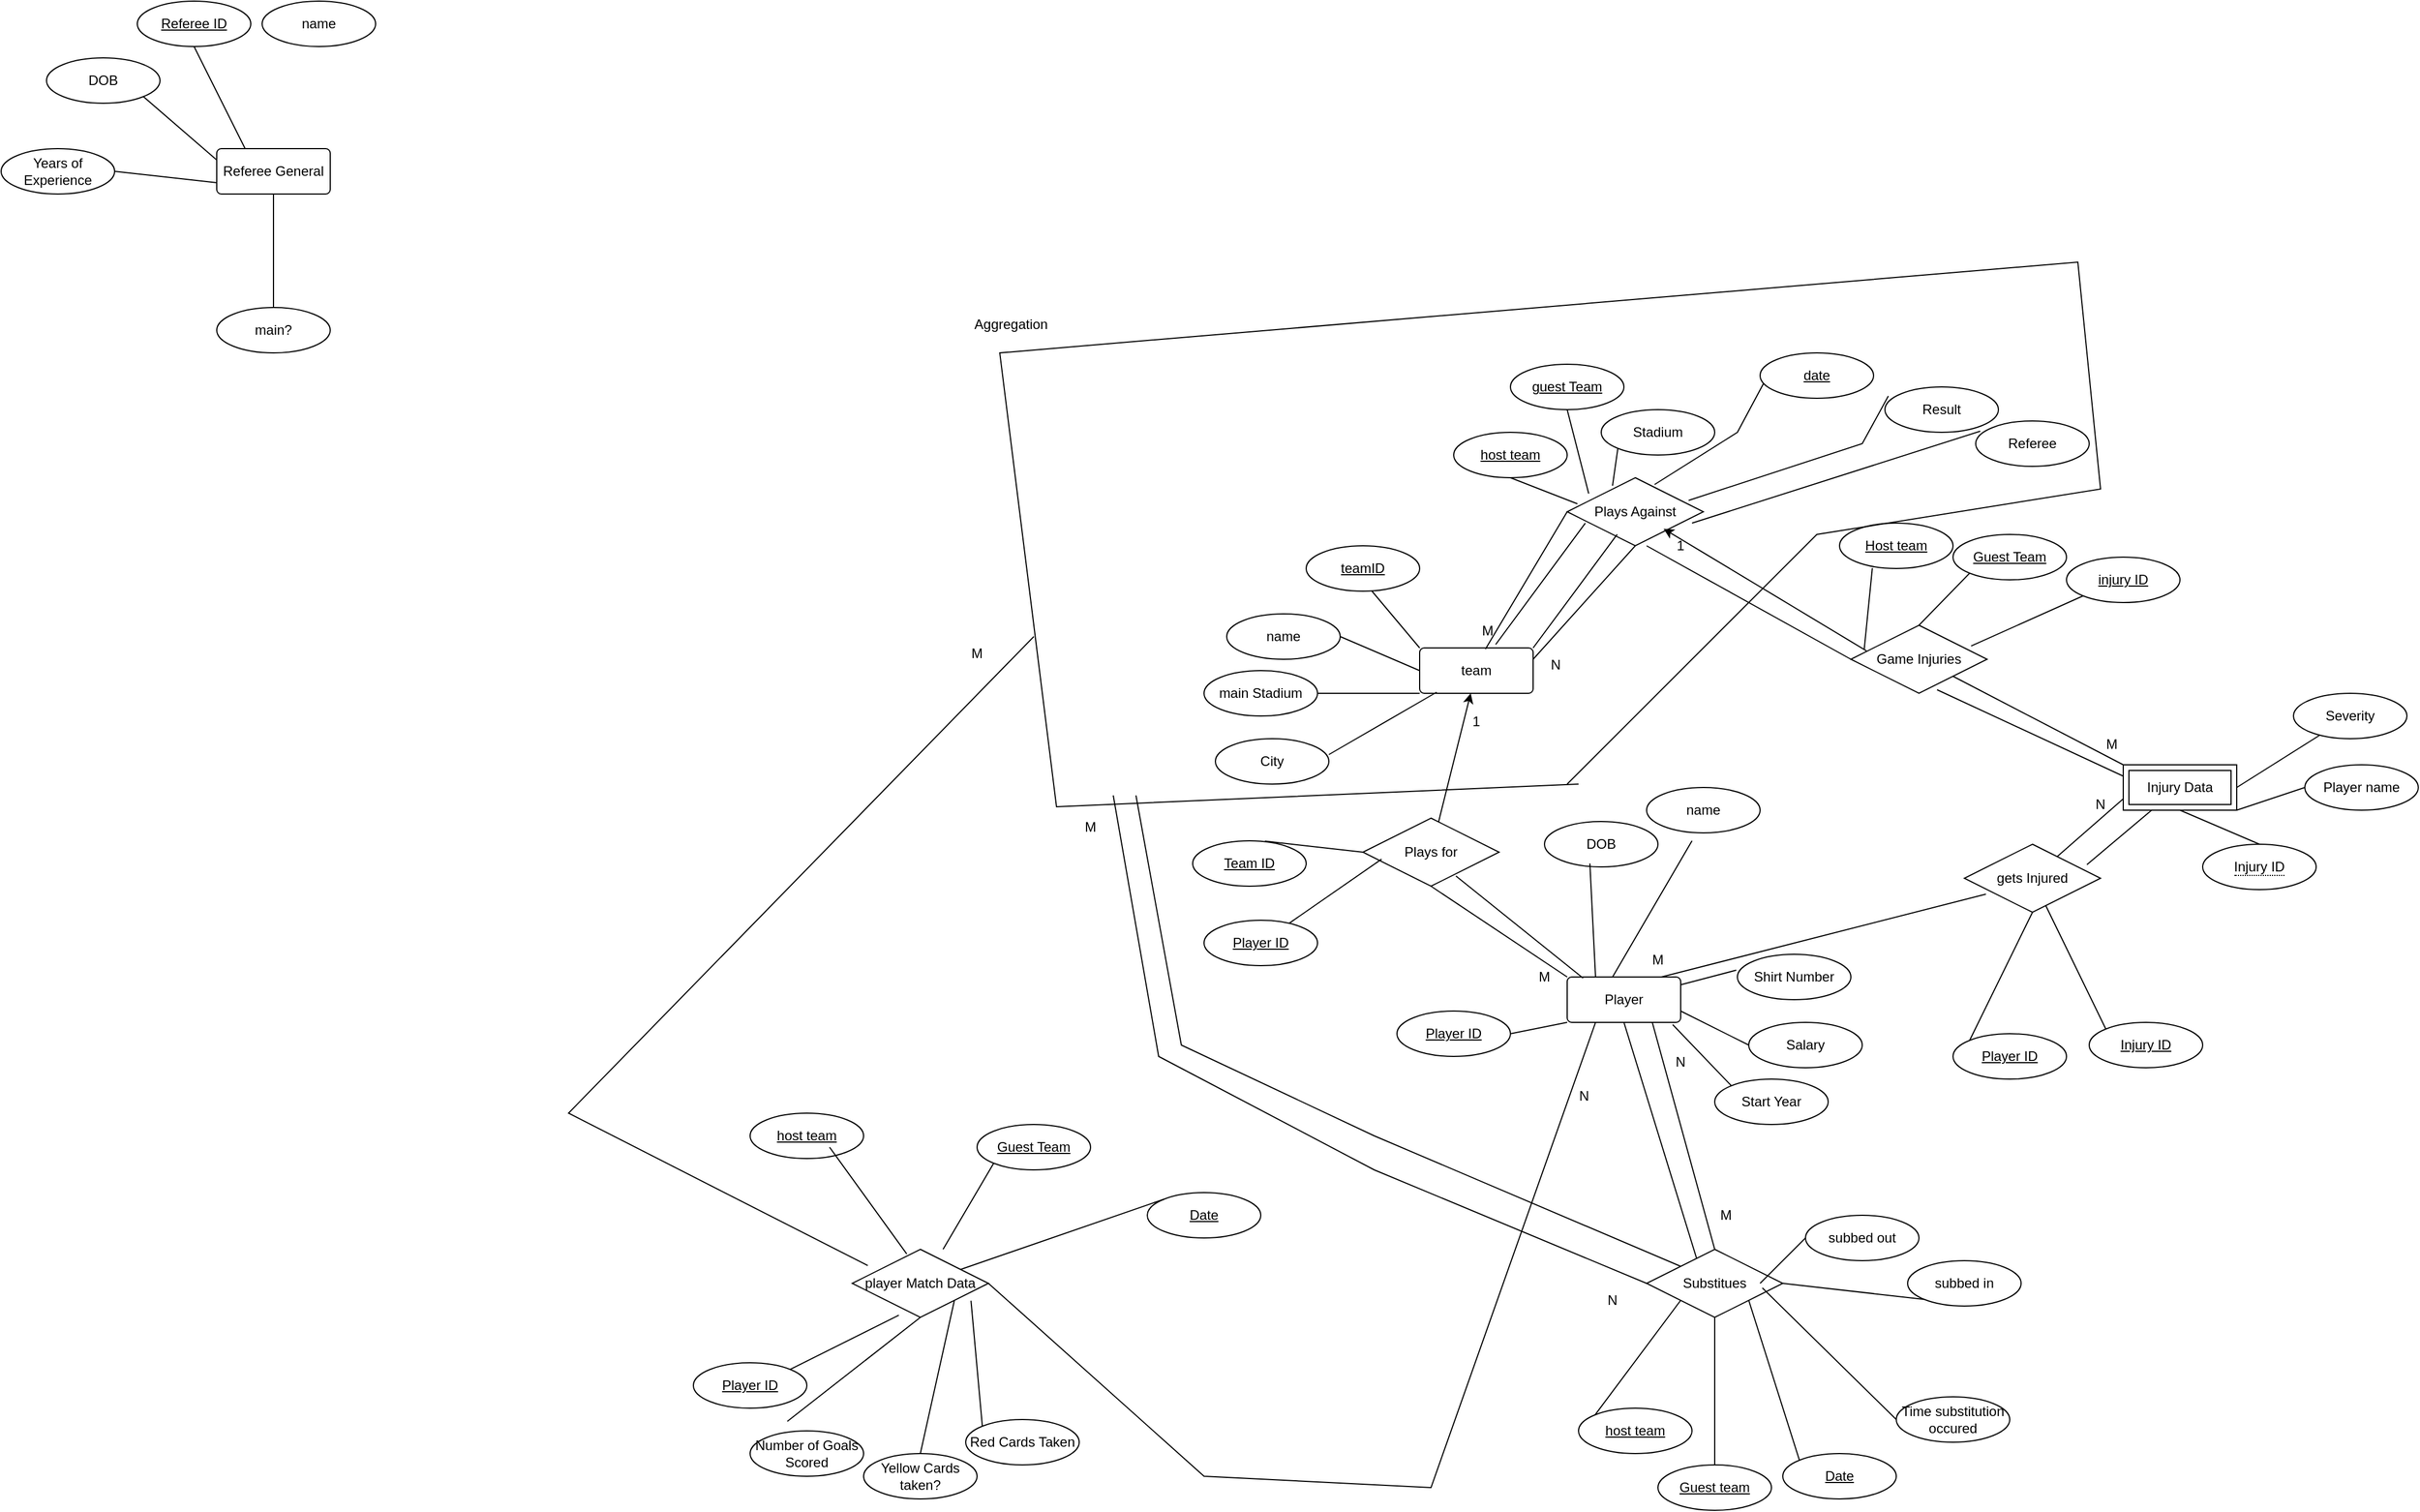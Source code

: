 <mxfile version="24.2.0" type="github">
  <diagram id="R2lEEEUBdFMjLlhIrx00" name="Page-1">
    <mxGraphModel dx="2524" dy="2312" grid="1" gridSize="10" guides="1" tooltips="1" connect="1" arrows="1" fold="1" page="1" pageScale="1" pageWidth="850" pageHeight="1100" math="0" shadow="0" extFonts="Permanent Marker^https://fonts.googleapis.com/css?family=Permanent+Marker">
      <root>
        <mxCell id="0" />
        <mxCell id="1" parent="0" />
        <mxCell id="FYlKtJ1EGxiQtm9-EcXI-2" value="team" style="rounded=1;arcSize=10;whiteSpace=wrap;html=1;align=center;" vertex="1" parent="1">
          <mxGeometry x="310" y="270" width="100" height="40" as="geometry" />
        </mxCell>
        <mxCell id="FYlKtJ1EGxiQtm9-EcXI-3" value="teamID" style="ellipse;whiteSpace=wrap;html=1;align=center;fontStyle=4;" vertex="1" parent="1">
          <mxGeometry x="210" y="180" width="100" height="40" as="geometry" />
        </mxCell>
        <mxCell id="FYlKtJ1EGxiQtm9-EcXI-4" value="" style="endArrow=none;html=1;rounded=0;entryX=0.58;entryY=1;entryDx=0;entryDy=0;entryPerimeter=0;exitX=0;exitY=0;exitDx=0;exitDy=0;" edge="1" parent="1" source="FYlKtJ1EGxiQtm9-EcXI-2" target="FYlKtJ1EGxiQtm9-EcXI-3">
          <mxGeometry width="50" height="50" relative="1" as="geometry">
            <mxPoint x="250" y="320" as="sourcePoint" />
            <mxPoint x="300" y="270" as="targetPoint" />
          </mxGeometry>
        </mxCell>
        <mxCell id="FYlKtJ1EGxiQtm9-EcXI-5" value="name" style="ellipse;whiteSpace=wrap;html=1;align=center;" vertex="1" parent="1">
          <mxGeometry x="140" y="240" width="100" height="40" as="geometry" />
        </mxCell>
        <mxCell id="FYlKtJ1EGxiQtm9-EcXI-6" value="" style="endArrow=none;html=1;rounded=0;entryX=0;entryY=0.5;entryDx=0;entryDy=0;exitX=1;exitY=0.5;exitDx=0;exitDy=0;" edge="1" parent="1" source="FYlKtJ1EGxiQtm9-EcXI-5" target="FYlKtJ1EGxiQtm9-EcXI-2">
          <mxGeometry width="50" height="50" relative="1" as="geometry">
            <mxPoint x="270" y="350" as="sourcePoint" />
            <mxPoint x="320" y="300" as="targetPoint" />
          </mxGeometry>
        </mxCell>
        <mxCell id="FYlKtJ1EGxiQtm9-EcXI-7" value="main Stadium" style="ellipse;whiteSpace=wrap;html=1;align=center;" vertex="1" parent="1">
          <mxGeometry x="120" y="290" width="100" height="40" as="geometry" />
        </mxCell>
        <mxCell id="FYlKtJ1EGxiQtm9-EcXI-8" value="" style="endArrow=none;html=1;rounded=0;entryX=0;entryY=1;entryDx=0;entryDy=0;exitX=1;exitY=0.5;exitDx=0;exitDy=0;" edge="1" parent="1" source="FYlKtJ1EGxiQtm9-EcXI-7" target="FYlKtJ1EGxiQtm9-EcXI-2">
          <mxGeometry width="50" height="50" relative="1" as="geometry">
            <mxPoint x="250" y="380" as="sourcePoint" />
            <mxPoint x="300" y="330" as="targetPoint" />
          </mxGeometry>
        </mxCell>
        <mxCell id="FYlKtJ1EGxiQtm9-EcXI-9" value="City" style="ellipse;whiteSpace=wrap;html=1;align=center;" vertex="1" parent="1">
          <mxGeometry x="130" y="350" width="100" height="40" as="geometry" />
        </mxCell>
        <mxCell id="FYlKtJ1EGxiQtm9-EcXI-10" value="" style="endArrow=none;html=1;rounded=0;entryX=0.15;entryY=0.975;entryDx=0;entryDy=0;entryPerimeter=0;exitX=1;exitY=0.35;exitDx=0;exitDy=0;exitPerimeter=0;" edge="1" parent="1" source="FYlKtJ1EGxiQtm9-EcXI-9" target="FYlKtJ1EGxiQtm9-EcXI-2">
          <mxGeometry width="50" height="50" relative="1" as="geometry">
            <mxPoint x="260" y="390" as="sourcePoint" />
            <mxPoint x="310" y="340" as="targetPoint" />
          </mxGeometry>
        </mxCell>
        <mxCell id="FYlKtJ1EGxiQtm9-EcXI-11" value="Player" style="rounded=1;arcSize=10;whiteSpace=wrap;html=1;align=center;" vertex="1" parent="1">
          <mxGeometry x="440" y="560" width="100" height="40" as="geometry" />
        </mxCell>
        <mxCell id="FYlKtJ1EGxiQtm9-EcXI-12" value="" style="endArrow=none;html=1;rounded=0;entryX=0;entryY=0;entryDx=0;entryDy=0;exitX=0.5;exitY=1;exitDx=0;exitDy=0;" edge="1" parent="1" source="FYlKtJ1EGxiQtm9-EcXI-13" target="FYlKtJ1EGxiQtm9-EcXI-11">
          <mxGeometry width="50" height="50" relative="1" as="geometry">
            <mxPoint x="410" y="450" as="sourcePoint" />
            <mxPoint x="380" y="470" as="targetPoint" />
          </mxGeometry>
        </mxCell>
        <mxCell id="FYlKtJ1EGxiQtm9-EcXI-13" value="Plays for" style="shape=rhombus;perimeter=rhombusPerimeter;whiteSpace=wrap;html=1;align=center;" vertex="1" parent="1">
          <mxGeometry x="260" y="420" width="120" height="60" as="geometry" />
        </mxCell>
        <mxCell id="FYlKtJ1EGxiQtm9-EcXI-14" value="" style="endArrow=classic;html=1;rounded=0;" edge="1" parent="1" source="FYlKtJ1EGxiQtm9-EcXI-13" target="FYlKtJ1EGxiQtm9-EcXI-2">
          <mxGeometry width="50" height="50" relative="1" as="geometry">
            <mxPoint x="280" y="430" as="sourcePoint" />
            <mxPoint x="330" y="380" as="targetPoint" />
          </mxGeometry>
        </mxCell>
        <mxCell id="FYlKtJ1EGxiQtm9-EcXI-15" value="1" style="text;strokeColor=none;align=center;fillColor=none;html=1;verticalAlign=middle;whiteSpace=wrap;rounded=0;" vertex="1" parent="1">
          <mxGeometry x="330" y="320" width="60" height="30" as="geometry" />
        </mxCell>
        <mxCell id="FYlKtJ1EGxiQtm9-EcXI-16" value="" style="endArrow=none;html=1;rounded=0;entryX=0.683;entryY=0.85;entryDx=0;entryDy=0;entryPerimeter=0;exitX=0.14;exitY=0.025;exitDx=0;exitDy=0;exitPerimeter=0;" edge="1" parent="1" source="FYlKtJ1EGxiQtm9-EcXI-11" target="FYlKtJ1EGxiQtm9-EcXI-13">
          <mxGeometry width="50" height="50" relative="1" as="geometry">
            <mxPoint x="452" y="557" as="sourcePoint" />
            <mxPoint x="360" y="520" as="targetPoint" />
          </mxGeometry>
        </mxCell>
        <mxCell id="FYlKtJ1EGxiQtm9-EcXI-17" value="Player ID" style="ellipse;whiteSpace=wrap;html=1;align=center;fontStyle=4;" vertex="1" parent="1">
          <mxGeometry x="290" y="590" width="100" height="40" as="geometry" />
        </mxCell>
        <mxCell id="FYlKtJ1EGxiQtm9-EcXI-18" value="" style="endArrow=none;html=1;rounded=0;entryX=0;entryY=1;entryDx=0;entryDy=0;exitX=1;exitY=0.5;exitDx=0;exitDy=0;" edge="1" parent="1" source="FYlKtJ1EGxiQtm9-EcXI-17" target="FYlKtJ1EGxiQtm9-EcXI-11">
          <mxGeometry width="50" height="50" relative="1" as="geometry">
            <mxPoint x="420" y="680" as="sourcePoint" />
            <mxPoint x="470" y="630" as="targetPoint" />
          </mxGeometry>
        </mxCell>
        <mxCell id="FYlKtJ1EGxiQtm9-EcXI-19" value="name" style="ellipse;whiteSpace=wrap;html=1;align=center;" vertex="1" parent="1">
          <mxGeometry x="510" y="393" width="100" height="40" as="geometry" />
        </mxCell>
        <mxCell id="FYlKtJ1EGxiQtm9-EcXI-20" value="" style="endArrow=none;html=1;rounded=0;" edge="1" parent="1">
          <mxGeometry width="50" height="50" relative="1" as="geometry">
            <mxPoint x="550" y="440" as="sourcePoint" />
            <mxPoint x="480" y="560" as="targetPoint" />
          </mxGeometry>
        </mxCell>
        <mxCell id="FYlKtJ1EGxiQtm9-EcXI-21" value="DOB" style="ellipse;whiteSpace=wrap;html=1;align=center;" vertex="1" parent="1">
          <mxGeometry x="420" y="423" width="100" height="40" as="geometry" />
        </mxCell>
        <mxCell id="FYlKtJ1EGxiQtm9-EcXI-22" value="" style="endArrow=none;html=1;rounded=0;entryX=0.25;entryY=0;entryDx=0;entryDy=0;" edge="1" parent="1" target="FYlKtJ1EGxiQtm9-EcXI-11">
          <mxGeometry width="50" height="50" relative="1" as="geometry">
            <mxPoint x="460" y="460" as="sourcePoint" />
            <mxPoint x="560" y="620" as="targetPoint" />
          </mxGeometry>
        </mxCell>
        <mxCell id="FYlKtJ1EGxiQtm9-EcXI-23" value="Start Year" style="ellipse;whiteSpace=wrap;html=1;align=center;" vertex="1" parent="1">
          <mxGeometry x="570" y="650" width="100" height="40" as="geometry" />
        </mxCell>
        <mxCell id="FYlKtJ1EGxiQtm9-EcXI-24" value="" style="endArrow=none;html=1;rounded=0;entryX=0;entryY=0;entryDx=0;entryDy=0;exitX=0.93;exitY=1.05;exitDx=0;exitDy=0;exitPerimeter=0;" edge="1" parent="1" source="FYlKtJ1EGxiQtm9-EcXI-11" target="FYlKtJ1EGxiQtm9-EcXI-23">
          <mxGeometry width="50" height="50" relative="1" as="geometry">
            <mxPoint x="540" y="610" as="sourcePoint" />
            <mxPoint x="590" y="560" as="targetPoint" />
          </mxGeometry>
        </mxCell>
        <mxCell id="FYlKtJ1EGxiQtm9-EcXI-25" value="Salary" style="ellipse;whiteSpace=wrap;html=1;align=center;" vertex="1" parent="1">
          <mxGeometry x="600" y="600" width="100" height="40" as="geometry" />
        </mxCell>
        <mxCell id="FYlKtJ1EGxiQtm9-EcXI-26" value="" style="endArrow=none;html=1;rounded=0;entryX=0;entryY=0.5;entryDx=0;entryDy=0;exitX=1;exitY=0.75;exitDx=0;exitDy=0;" edge="1" parent="1" source="FYlKtJ1EGxiQtm9-EcXI-11" target="FYlKtJ1EGxiQtm9-EcXI-25">
          <mxGeometry width="50" height="50" relative="1" as="geometry">
            <mxPoint x="550" y="590" as="sourcePoint" />
            <mxPoint x="600" y="540" as="targetPoint" />
          </mxGeometry>
        </mxCell>
        <mxCell id="FYlKtJ1EGxiQtm9-EcXI-27" value="Shirt Number" style="ellipse;whiteSpace=wrap;html=1;align=center;" vertex="1" parent="1">
          <mxGeometry x="590" y="540" width="100" height="40" as="geometry" />
        </mxCell>
        <mxCell id="FYlKtJ1EGxiQtm9-EcXI-28" value="" style="endArrow=none;html=1;rounded=0;entryX=-0.01;entryY=0.35;entryDx=0;entryDy=0;entryPerimeter=0;" edge="1" parent="1" source="FYlKtJ1EGxiQtm9-EcXI-11" target="FYlKtJ1EGxiQtm9-EcXI-27">
          <mxGeometry width="50" height="50" relative="1" as="geometry">
            <mxPoint x="550" y="490" as="sourcePoint" />
            <mxPoint x="600" y="440" as="targetPoint" />
          </mxGeometry>
        </mxCell>
        <mxCell id="FYlKtJ1EGxiQtm9-EcXI-31" value="Injury Data" style="shape=ext;margin=3;double=1;whiteSpace=wrap;html=1;align=center;" vertex="1" parent="1">
          <mxGeometry x="930" y="373" width="100" height="40" as="geometry" />
        </mxCell>
        <mxCell id="FYlKtJ1EGxiQtm9-EcXI-32" value="&lt;span style=&quot;border-bottom: 1px dotted&quot;&gt;Injury ID&lt;/span&gt;" style="ellipse;whiteSpace=wrap;html=1;align=center;" vertex="1" parent="1">
          <mxGeometry x="1000" y="443" width="100" height="40" as="geometry" />
        </mxCell>
        <mxCell id="FYlKtJ1EGxiQtm9-EcXI-33" value="" style="endArrow=none;html=1;rounded=0;entryX=0.5;entryY=1;entryDx=0;entryDy=0;exitX=0.5;exitY=0;exitDx=0;exitDy=0;" edge="1" parent="1" source="FYlKtJ1EGxiQtm9-EcXI-32" target="FYlKtJ1EGxiQtm9-EcXI-31">
          <mxGeometry width="50" height="50" relative="1" as="geometry">
            <mxPoint x="960" y="473" as="sourcePoint" />
            <mxPoint x="990" y="423" as="targetPoint" />
          </mxGeometry>
        </mxCell>
        <mxCell id="FYlKtJ1EGxiQtm9-EcXI-34" value="Player name" style="ellipse;whiteSpace=wrap;html=1;align=center;" vertex="1" parent="1">
          <mxGeometry x="1090" y="373" width="100" height="40" as="geometry" />
        </mxCell>
        <mxCell id="FYlKtJ1EGxiQtm9-EcXI-35" value="" style="endArrow=none;html=1;rounded=0;entryX=0;entryY=0.5;entryDx=0;entryDy=0;exitX=1;exitY=1;exitDx=0;exitDy=0;" edge="1" parent="1" source="FYlKtJ1EGxiQtm9-EcXI-31" target="FYlKtJ1EGxiQtm9-EcXI-34">
          <mxGeometry width="50" height="50" relative="1" as="geometry">
            <mxPoint x="1050" y="393" as="sourcePoint" />
            <mxPoint x="1100" y="343" as="targetPoint" />
          </mxGeometry>
        </mxCell>
        <mxCell id="FYlKtJ1EGxiQtm9-EcXI-36" value="Severity" style="ellipse;whiteSpace=wrap;html=1;align=center;" vertex="1" parent="1">
          <mxGeometry x="1080" y="310" width="100" height="40" as="geometry" />
        </mxCell>
        <mxCell id="FYlKtJ1EGxiQtm9-EcXI-37" value="" style="endArrow=none;html=1;rounded=0;exitX=1;exitY=0.5;exitDx=0;exitDy=0;" edge="1" parent="1" source="FYlKtJ1EGxiQtm9-EcXI-31" target="FYlKtJ1EGxiQtm9-EcXI-36">
          <mxGeometry width="50" height="50" relative="1" as="geometry">
            <mxPoint x="970" y="323" as="sourcePoint" />
            <mxPoint x="1107.0" y="340" as="targetPoint" />
          </mxGeometry>
        </mxCell>
        <mxCell id="FYlKtJ1EGxiQtm9-EcXI-38" value="" style="endArrow=none;html=1;rounded=0;entryX=0.158;entryY=0.733;entryDx=0;entryDy=0;entryPerimeter=0;exitX=0.83;exitY=0;exitDx=0;exitDy=0;exitPerimeter=0;" edge="1" parent="1" source="FYlKtJ1EGxiQtm9-EcXI-11" target="FYlKtJ1EGxiQtm9-EcXI-39">
          <mxGeometry width="50" height="50" relative="1" as="geometry">
            <mxPoint x="530" y="560" as="sourcePoint" />
            <mxPoint x="590" y="500" as="targetPoint" />
          </mxGeometry>
        </mxCell>
        <mxCell id="FYlKtJ1EGxiQtm9-EcXI-39" value="gets Injured" style="shape=rhombus;perimeter=rhombusPerimeter;whiteSpace=wrap;html=1;align=center;" vertex="1" parent="1">
          <mxGeometry x="790" y="443" width="120" height="60" as="geometry" />
        </mxCell>
        <mxCell id="FYlKtJ1EGxiQtm9-EcXI-41" value="M" style="text;strokeColor=none;align=center;fillColor=none;html=1;verticalAlign=middle;whiteSpace=wrap;rounded=0;" vertex="1" parent="1">
          <mxGeometry x="490" y="530" width="60" height="30" as="geometry" />
        </mxCell>
        <mxCell id="FYlKtJ1EGxiQtm9-EcXI-42" value="" style="endArrow=none;html=1;rounded=0;entryX=0;entryY=0.75;entryDx=0;entryDy=0;" edge="1" parent="1" source="FYlKtJ1EGxiQtm9-EcXI-39" target="FYlKtJ1EGxiQtm9-EcXI-31">
          <mxGeometry width="50" height="50" relative="1" as="geometry">
            <mxPoint x="880" y="433" as="sourcePoint" />
            <mxPoint x="930" y="383" as="targetPoint" />
          </mxGeometry>
        </mxCell>
        <mxCell id="FYlKtJ1EGxiQtm9-EcXI-43" value="" style="endArrow=none;html=1;rounded=0;entryX=0.25;entryY=1;entryDx=0;entryDy=0;exitX=0.9;exitY=0.3;exitDx=0;exitDy=0;exitPerimeter=0;" edge="1" parent="1" source="FYlKtJ1EGxiQtm9-EcXI-39" target="FYlKtJ1EGxiQtm9-EcXI-31">
          <mxGeometry width="50" height="50" relative="1" as="geometry">
            <mxPoint x="930" y="473" as="sourcePoint" />
            <mxPoint x="980" y="423" as="targetPoint" />
          </mxGeometry>
        </mxCell>
        <mxCell id="FYlKtJ1EGxiQtm9-EcXI-44" value="N" style="text;strokeColor=none;align=center;fillColor=none;html=1;verticalAlign=middle;whiteSpace=wrap;rounded=0;" vertex="1" parent="1">
          <mxGeometry x="880" y="393" width="60" height="30" as="geometry" />
        </mxCell>
        <mxCell id="FYlKtJ1EGxiQtm9-EcXI-45" value="M" style="text;strokeColor=none;align=center;fillColor=none;html=1;verticalAlign=middle;whiteSpace=wrap;rounded=0;" vertex="1" parent="1">
          <mxGeometry x="390" y="545" width="60" height="30" as="geometry" />
        </mxCell>
        <mxCell id="FYlKtJ1EGxiQtm9-EcXI-58" value="Plays Against" style="shape=rhombus;perimeter=rhombusPerimeter;whiteSpace=wrap;html=1;align=center;" vertex="1" parent="1">
          <mxGeometry x="440" y="120" width="120" height="60" as="geometry" />
        </mxCell>
        <mxCell id="FYlKtJ1EGxiQtm9-EcXI-59" value="" style="endArrow=none;html=1;rounded=0;entryX=0.133;entryY=0.667;entryDx=0;entryDy=0;entryPerimeter=0;exitX=0.67;exitY=-0.075;exitDx=0;exitDy=0;exitPerimeter=0;" edge="1" parent="1" source="FYlKtJ1EGxiQtm9-EcXI-2" target="FYlKtJ1EGxiQtm9-EcXI-58">
          <mxGeometry width="50" height="50" relative="1" as="geometry">
            <mxPoint x="380" y="240" as="sourcePoint" />
            <mxPoint x="430" y="190" as="targetPoint" />
          </mxGeometry>
        </mxCell>
        <mxCell id="FYlKtJ1EGxiQtm9-EcXI-60" value="" style="endArrow=none;html=1;rounded=0;entryX=0.367;entryY=0.833;entryDx=0;entryDy=0;entryPerimeter=0;exitX=1;exitY=0;exitDx=0;exitDy=0;" edge="1" parent="1" source="FYlKtJ1EGxiQtm9-EcXI-2" target="FYlKtJ1EGxiQtm9-EcXI-58">
          <mxGeometry width="50" height="50" relative="1" as="geometry">
            <mxPoint x="440" y="260" as="sourcePoint" />
            <mxPoint x="490" y="210" as="targetPoint" />
          </mxGeometry>
        </mxCell>
        <mxCell id="FYlKtJ1EGxiQtm9-EcXI-62" value="" style="endArrow=none;html=1;rounded=0;entryX=0;entryY=0.5;entryDx=0;entryDy=0;exitX=0.58;exitY=0.025;exitDx=0;exitDy=0;exitPerimeter=0;" edge="1" parent="1" source="FYlKtJ1EGxiQtm9-EcXI-2" target="FYlKtJ1EGxiQtm9-EcXI-58">
          <mxGeometry width="50" height="50" relative="1" as="geometry">
            <mxPoint x="360" y="220" as="sourcePoint" />
            <mxPoint x="410" y="170" as="targetPoint" />
          </mxGeometry>
        </mxCell>
        <mxCell id="FYlKtJ1EGxiQtm9-EcXI-63" value="M" style="text;strokeColor=none;align=center;fillColor=none;html=1;verticalAlign=middle;whiteSpace=wrap;rounded=0;" vertex="1" parent="1">
          <mxGeometry x="340" y="240" width="60" height="30" as="geometry" />
        </mxCell>
        <mxCell id="FYlKtJ1EGxiQtm9-EcXI-64" value="N" style="text;strokeColor=none;align=center;fillColor=none;html=1;verticalAlign=middle;whiteSpace=wrap;rounded=0;" vertex="1" parent="1">
          <mxGeometry x="400" y="270" width="60" height="30" as="geometry" />
        </mxCell>
        <mxCell id="FYlKtJ1EGxiQtm9-EcXI-65" value="&lt;u&gt;host team&lt;/u&gt;" style="ellipse;whiteSpace=wrap;html=1;align=center;" vertex="1" parent="1">
          <mxGeometry x="340" y="80" width="100" height="40" as="geometry" />
        </mxCell>
        <mxCell id="FYlKtJ1EGxiQtm9-EcXI-66" value="" style="endArrow=none;html=1;rounded=0;entryX=0.5;entryY=1;entryDx=0;entryDy=0;exitX=0.075;exitY=0.383;exitDx=0;exitDy=0;exitPerimeter=0;" edge="1" parent="1" source="FYlKtJ1EGxiQtm9-EcXI-58" target="FYlKtJ1EGxiQtm9-EcXI-65">
          <mxGeometry width="50" height="50" relative="1" as="geometry">
            <mxPoint x="370" y="140" as="sourcePoint" />
            <mxPoint x="420" y="90" as="targetPoint" />
          </mxGeometry>
        </mxCell>
        <mxCell id="FYlKtJ1EGxiQtm9-EcXI-67" value="&lt;u&gt;guest Team&lt;/u&gt;" style="ellipse;whiteSpace=wrap;html=1;align=center;" vertex="1" parent="1">
          <mxGeometry x="390" y="20" width="100" height="40" as="geometry" />
        </mxCell>
        <mxCell id="FYlKtJ1EGxiQtm9-EcXI-68" value="" style="endArrow=none;html=1;rounded=0;entryX=0.5;entryY=1;entryDx=0;entryDy=0;exitX=0.158;exitY=0.233;exitDx=0;exitDy=0;exitPerimeter=0;" edge="1" parent="1" source="FYlKtJ1EGxiQtm9-EcXI-58" target="FYlKtJ1EGxiQtm9-EcXI-67">
          <mxGeometry width="50" height="50" relative="1" as="geometry">
            <mxPoint x="450" y="120" as="sourcePoint" />
            <mxPoint x="500" y="70" as="targetPoint" />
          </mxGeometry>
        </mxCell>
        <mxCell id="FYlKtJ1EGxiQtm9-EcXI-69" value="Stadium" style="ellipse;whiteSpace=wrap;html=1;align=center;" vertex="1" parent="1">
          <mxGeometry x="470" y="60" width="100" height="40" as="geometry" />
        </mxCell>
        <mxCell id="FYlKtJ1EGxiQtm9-EcXI-70" value="" style="endArrow=none;html=1;rounded=0;entryX=0;entryY=1;entryDx=0;entryDy=0;exitX=0.333;exitY=0.117;exitDx=0;exitDy=0;exitPerimeter=0;" edge="1" parent="1" source="FYlKtJ1EGxiQtm9-EcXI-58" target="FYlKtJ1EGxiQtm9-EcXI-69">
          <mxGeometry width="50" height="50" relative="1" as="geometry">
            <mxPoint x="490" y="130" as="sourcePoint" />
            <mxPoint x="540" y="80" as="targetPoint" />
          </mxGeometry>
        </mxCell>
        <mxCell id="FYlKtJ1EGxiQtm9-EcXI-71" value="&lt;u&gt;date&lt;/u&gt;" style="ellipse;whiteSpace=wrap;html=1;align=center;" vertex="1" parent="1">
          <mxGeometry x="610" y="10" width="100" height="40" as="geometry" />
        </mxCell>
        <mxCell id="FYlKtJ1EGxiQtm9-EcXI-72" value="" style="endArrow=none;html=1;rounded=0;entryX=0.03;entryY=0.675;entryDx=0;entryDy=0;entryPerimeter=0;exitX=0.642;exitY=0.1;exitDx=0;exitDy=0;exitPerimeter=0;" edge="1" parent="1" source="FYlKtJ1EGxiQtm9-EcXI-58" target="FYlKtJ1EGxiQtm9-EcXI-71">
          <mxGeometry width="50" height="50" relative="1" as="geometry">
            <mxPoint x="530" y="180" as="sourcePoint" />
            <mxPoint x="580" y="130" as="targetPoint" />
            <Array as="points">
              <mxPoint x="590" y="80" />
            </Array>
          </mxGeometry>
        </mxCell>
        <mxCell id="FYlKtJ1EGxiQtm9-EcXI-73" value="Result" style="ellipse;whiteSpace=wrap;html=1;align=center;" vertex="1" parent="1">
          <mxGeometry x="720" y="40" width="100" height="40" as="geometry" />
        </mxCell>
        <mxCell id="FYlKtJ1EGxiQtm9-EcXI-74" value="" style="endArrow=none;html=1;rounded=0;entryX=0.03;entryY=0.2;entryDx=0;entryDy=0;entryPerimeter=0;exitX=0.892;exitY=0.333;exitDx=0;exitDy=0;exitPerimeter=0;" edge="1" parent="1" source="FYlKtJ1EGxiQtm9-EcXI-58" target="FYlKtJ1EGxiQtm9-EcXI-73">
          <mxGeometry width="50" height="50" relative="1" as="geometry">
            <mxPoint x="530" y="220" as="sourcePoint" />
            <mxPoint x="580" y="170" as="targetPoint" />
            <Array as="points">
              <mxPoint x="700" y="90" />
            </Array>
          </mxGeometry>
        </mxCell>
        <mxCell id="FYlKtJ1EGxiQtm9-EcXI-75" value="Referee" style="ellipse;whiteSpace=wrap;html=1;align=center;" vertex="1" parent="1">
          <mxGeometry x="800" y="70" width="100" height="40" as="geometry" />
        </mxCell>
        <mxCell id="FYlKtJ1EGxiQtm9-EcXI-76" value="" style="endArrow=none;html=1;rounded=0;entryX=0.04;entryY=0.225;entryDx=0;entryDy=0;entryPerimeter=0;exitX=0.917;exitY=0.667;exitDx=0;exitDy=0;exitPerimeter=0;" edge="1" parent="1" source="FYlKtJ1EGxiQtm9-EcXI-58" target="FYlKtJ1EGxiQtm9-EcXI-75">
          <mxGeometry width="50" height="50" relative="1" as="geometry">
            <mxPoint x="550" y="230" as="sourcePoint" />
            <mxPoint x="600" y="180" as="targetPoint" />
          </mxGeometry>
        </mxCell>
        <mxCell id="FYlKtJ1EGxiQtm9-EcXI-78" value="Game Injuries" style="shape=rhombus;perimeter=rhombusPerimeter;whiteSpace=wrap;html=1;align=center;" vertex="1" parent="1">
          <mxGeometry x="690" y="250" width="120" height="60" as="geometry" />
        </mxCell>
        <mxCell id="FYlKtJ1EGxiQtm9-EcXI-79" value="" style="endArrow=none;html=1;rounded=0;entryX=0;entryY=0;entryDx=0;entryDy=0;exitX=1;exitY=1;exitDx=0;exitDy=0;" edge="1" parent="1" source="FYlKtJ1EGxiQtm9-EcXI-78" target="FYlKtJ1EGxiQtm9-EcXI-31">
          <mxGeometry width="50" height="50" relative="1" as="geometry">
            <mxPoint x="830" y="390" as="sourcePoint" />
            <mxPoint x="880" y="340" as="targetPoint" />
          </mxGeometry>
        </mxCell>
        <mxCell id="FYlKtJ1EGxiQtm9-EcXI-80" value="" style="endArrow=none;html=1;rounded=0;entryX=0.633;entryY=0.948;entryDx=0;entryDy=0;entryPerimeter=0;exitX=0;exitY=0.25;exitDx=0;exitDy=0;" edge="1" parent="1" source="FYlKtJ1EGxiQtm9-EcXI-31" target="FYlKtJ1EGxiQtm9-EcXI-78">
          <mxGeometry width="50" height="50" relative="1" as="geometry">
            <mxPoint x="760" y="400" as="sourcePoint" />
            <mxPoint x="810" y="350" as="targetPoint" />
          </mxGeometry>
        </mxCell>
        <mxCell id="FYlKtJ1EGxiQtm9-EcXI-81" value="Host team" style="ellipse;whiteSpace=wrap;html=1;align=center;fontStyle=4;" vertex="1" parent="1">
          <mxGeometry x="680" y="160" width="100" height="40" as="geometry" />
        </mxCell>
        <mxCell id="FYlKtJ1EGxiQtm9-EcXI-82" value="" style="endArrow=none;html=1;rounded=0;entryX=0.289;entryY=0.993;entryDx=0;entryDy=0;entryPerimeter=0;exitX=0.098;exitY=0.352;exitDx=0;exitDy=0;exitPerimeter=0;" edge="1" parent="1" source="FYlKtJ1EGxiQtm9-EcXI-78" target="FYlKtJ1EGxiQtm9-EcXI-81">
          <mxGeometry width="50" height="50" relative="1" as="geometry">
            <mxPoint x="700" y="240" as="sourcePoint" />
            <mxPoint x="750" y="190" as="targetPoint" />
          </mxGeometry>
        </mxCell>
        <mxCell id="FYlKtJ1EGxiQtm9-EcXI-83" value="Guest Team" style="ellipse;whiteSpace=wrap;html=1;align=center;fontStyle=4;" vertex="1" parent="1">
          <mxGeometry x="780" y="170" width="100" height="40" as="geometry" />
        </mxCell>
        <mxCell id="FYlKtJ1EGxiQtm9-EcXI-84" value="" style="endArrow=none;html=1;rounded=0;entryX=0;entryY=1;entryDx=0;entryDy=0;exitX=0.5;exitY=0;exitDx=0;exitDy=0;" edge="1" parent="1" source="FYlKtJ1EGxiQtm9-EcXI-78" target="FYlKtJ1EGxiQtm9-EcXI-83">
          <mxGeometry width="50" height="50" relative="1" as="geometry">
            <mxPoint x="560" y="400" as="sourcePoint" />
            <mxPoint x="610" y="350" as="targetPoint" />
          </mxGeometry>
        </mxCell>
        <mxCell id="FYlKtJ1EGxiQtm9-EcXI-85" value="injury ID" style="ellipse;whiteSpace=wrap;html=1;align=center;fontStyle=4;" vertex="1" parent="1">
          <mxGeometry x="880" y="190" width="100" height="40" as="geometry" />
        </mxCell>
        <mxCell id="FYlKtJ1EGxiQtm9-EcXI-86" value="" style="endArrow=none;html=1;rounded=0;entryX=0;entryY=1;entryDx=0;entryDy=0;exitX=0.883;exitY=0.305;exitDx=0;exitDy=0;exitPerimeter=0;" edge="1" parent="1" source="FYlKtJ1EGxiQtm9-EcXI-78" target="FYlKtJ1EGxiQtm9-EcXI-85">
          <mxGeometry width="50" height="50" relative="1" as="geometry">
            <mxPoint x="810" y="330" as="sourcePoint" />
            <mxPoint x="880.711" y="280" as="targetPoint" />
          </mxGeometry>
        </mxCell>
        <mxCell id="FYlKtJ1EGxiQtm9-EcXI-88" value="" style="endArrow=none;html=1;rounded=0;entryX=0;entryY=0.5;entryDx=0;entryDy=0;exitX=0;exitY=0.5;exitDx=0;exitDy=0;" edge="1" parent="1" source="FYlKtJ1EGxiQtm9-EcXI-78" target="FYlKtJ1EGxiQtm9-EcXI-90">
          <mxGeometry width="50" height="50" relative="1" as="geometry">
            <mxPoint x="540" y="280" as="sourcePoint" />
            <mxPoint x="590" y="230" as="targetPoint" />
          </mxGeometry>
        </mxCell>
        <mxCell id="FYlKtJ1EGxiQtm9-EcXI-89" value="M" style="text;strokeColor=none;align=center;fillColor=none;html=1;verticalAlign=middle;whiteSpace=wrap;rounded=0;" vertex="1" parent="1">
          <mxGeometry x="890" y="340" width="60" height="30" as="geometry" />
        </mxCell>
        <mxCell id="FYlKtJ1EGxiQtm9-EcXI-90" value="1" style="text;strokeColor=none;align=center;fillColor=none;html=1;verticalAlign=middle;whiteSpace=wrap;rounded=0;" vertex="1" parent="1">
          <mxGeometry x="510" y="165" width="60" height="30" as="geometry" />
        </mxCell>
        <mxCell id="FYlKtJ1EGxiQtm9-EcXI-92" value="player Match Data" style="shape=rhombus;perimeter=rhombusPerimeter;whiteSpace=wrap;html=1;align=center;" vertex="1" parent="1">
          <mxGeometry x="-190" y="800" width="120" height="60" as="geometry" />
        </mxCell>
        <mxCell id="FYlKtJ1EGxiQtm9-EcXI-95" value="Team ID" style="ellipse;whiteSpace=wrap;html=1;align=center;fontStyle=4;" vertex="1" parent="1">
          <mxGeometry x="110" y="440" width="100" height="40" as="geometry" />
        </mxCell>
        <mxCell id="FYlKtJ1EGxiQtm9-EcXI-96" value="" style="endArrow=none;html=1;rounded=0;entryX=0;entryY=0.5;entryDx=0;entryDy=0;exitX=0.637;exitY=0.007;exitDx=0;exitDy=0;exitPerimeter=0;" edge="1" parent="1" source="FYlKtJ1EGxiQtm9-EcXI-95" target="FYlKtJ1EGxiQtm9-EcXI-13">
          <mxGeometry width="50" height="50" relative="1" as="geometry">
            <mxPoint x="210" y="480" as="sourcePoint" />
            <mxPoint x="260" y="430" as="targetPoint" />
          </mxGeometry>
        </mxCell>
        <mxCell id="FYlKtJ1EGxiQtm9-EcXI-97" value="Player ID" style="ellipse;whiteSpace=wrap;html=1;align=center;fontStyle=4;" vertex="1" parent="1">
          <mxGeometry x="120" y="510" width="100" height="40" as="geometry" />
        </mxCell>
        <mxCell id="FYlKtJ1EGxiQtm9-EcXI-98" value="" style="endArrow=none;html=1;rounded=0;entryX=0.137;entryY=0.603;entryDx=0;entryDy=0;entryPerimeter=0;" edge="1" parent="1" source="FYlKtJ1EGxiQtm9-EcXI-97" target="FYlKtJ1EGxiQtm9-EcXI-13">
          <mxGeometry width="50" height="50" relative="1" as="geometry">
            <mxPoint x="230" y="530" as="sourcePoint" />
            <mxPoint x="280" y="480" as="targetPoint" />
          </mxGeometry>
        </mxCell>
        <mxCell id="FYlKtJ1EGxiQtm9-EcXI-100" value="Player ID" style="ellipse;whiteSpace=wrap;html=1;align=center;fontStyle=4;" vertex="1" parent="1">
          <mxGeometry x="780" y="610" width="100" height="40" as="geometry" />
        </mxCell>
        <mxCell id="FYlKtJ1EGxiQtm9-EcXI-101" value="" style="endArrow=none;html=1;rounded=0;entryX=0.5;entryY=1;entryDx=0;entryDy=0;exitX=0;exitY=0;exitDx=0;exitDy=0;" edge="1" parent="1" source="FYlKtJ1EGxiQtm9-EcXI-100" target="FYlKtJ1EGxiQtm9-EcXI-39">
          <mxGeometry width="50" height="50" relative="1" as="geometry">
            <mxPoint x="810" y="580" as="sourcePoint" />
            <mxPoint x="860" y="530" as="targetPoint" />
          </mxGeometry>
        </mxCell>
        <mxCell id="FYlKtJ1EGxiQtm9-EcXI-103" value="Injury ID" style="ellipse;whiteSpace=wrap;html=1;align=center;fontStyle=4;" vertex="1" parent="1">
          <mxGeometry x="900" y="600" width="100" height="40" as="geometry" />
        </mxCell>
        <mxCell id="FYlKtJ1EGxiQtm9-EcXI-104" value="" style="endArrow=none;html=1;rounded=0;entryX=0;entryY=0;entryDx=0;entryDy=0;" edge="1" parent="1" source="FYlKtJ1EGxiQtm9-EcXI-39" target="FYlKtJ1EGxiQtm9-EcXI-103">
          <mxGeometry width="50" height="50" relative="1" as="geometry">
            <mxPoint x="870" y="570" as="sourcePoint" />
            <mxPoint x="920" y="520" as="targetPoint" />
          </mxGeometry>
        </mxCell>
        <mxCell id="FYlKtJ1EGxiQtm9-EcXI-108" value="" style="endArrow=none;html=1;rounded=0;entryX=0.5;entryY=1;entryDx=0;entryDy=0;exitX=1;exitY=0.25;exitDx=0;exitDy=0;" edge="1" parent="1" source="FYlKtJ1EGxiQtm9-EcXI-2" target="FYlKtJ1EGxiQtm9-EcXI-58">
          <mxGeometry width="50" height="50" relative="1" as="geometry">
            <mxPoint x="410" y="280" as="sourcePoint" />
            <mxPoint x="508.38" y="301.285" as="targetPoint" />
          </mxGeometry>
        </mxCell>
        <mxCell id="FYlKtJ1EGxiQtm9-EcXI-109" value="" style="endArrow=none;html=1;rounded=0;" edge="1" parent="1">
          <mxGeometry relative="1" as="geometry">
            <mxPoint x="440" y="390" as="sourcePoint" />
            <mxPoint x="450" y="390" as="targetPoint" />
            <Array as="points">
              <mxPoint x="660" y="170" />
              <mxPoint x="910" y="130" />
              <mxPoint x="890" y="-70" />
              <mxPoint x="-60" y="10" />
              <mxPoint x="-10" y="410" />
            </Array>
          </mxGeometry>
        </mxCell>
        <mxCell id="FYlKtJ1EGxiQtm9-EcXI-112" value="" style="endArrow=classic;html=1;rounded=0;entryX=0.25;entryY=0;entryDx=0;entryDy=0;exitX=0.114;exitY=0.376;exitDx=0;exitDy=0;exitPerimeter=0;" edge="1" parent="1" source="FYlKtJ1EGxiQtm9-EcXI-78" target="FYlKtJ1EGxiQtm9-EcXI-90">
          <mxGeometry width="50" height="50" relative="1" as="geometry">
            <mxPoint x="600" y="350" as="sourcePoint" />
            <mxPoint x="650" y="300" as="targetPoint" />
          </mxGeometry>
        </mxCell>
        <mxCell id="FYlKtJ1EGxiQtm9-EcXI-113" value="" style="endArrow=none;html=1;rounded=0;exitX=1;exitY=0.5;exitDx=0;exitDy=0;entryX=0.25;entryY=1;entryDx=0;entryDy=0;" edge="1" parent="1" source="FYlKtJ1EGxiQtm9-EcXI-92" target="FYlKtJ1EGxiQtm9-EcXI-11">
          <mxGeometry width="50" height="50" relative="1" as="geometry">
            <mxPoint x="220" y="740" as="sourcePoint" />
            <mxPoint x="270" y="690" as="targetPoint" />
            <Array as="points">
              <mxPoint x="120" y="1000" />
              <mxPoint x="320" y="1010" />
            </Array>
          </mxGeometry>
        </mxCell>
        <mxCell id="FYlKtJ1EGxiQtm9-EcXI-115" value="" style="endArrow=none;html=1;rounded=0;exitX=0.114;exitY=0.239;exitDx=0;exitDy=0;exitPerimeter=0;" edge="1" parent="1" source="FYlKtJ1EGxiQtm9-EcXI-92">
          <mxGeometry width="50" height="50" relative="1" as="geometry">
            <mxPoint x="-10" y="710" as="sourcePoint" />
            <mxPoint x="-30" y="260" as="targetPoint" />
            <Array as="points">
              <mxPoint x="-440" y="680" />
            </Array>
          </mxGeometry>
        </mxCell>
        <mxCell id="FYlKtJ1EGxiQtm9-EcXI-116" value="Aggregation" style="text;strokeColor=none;align=center;fillColor=none;html=1;verticalAlign=middle;whiteSpace=wrap;rounded=0;" vertex="1" parent="1">
          <mxGeometry x="-80" y="-30" width="60" height="30" as="geometry" />
        </mxCell>
        <mxCell id="FYlKtJ1EGxiQtm9-EcXI-118" value="Player ID" style="ellipse;whiteSpace=wrap;html=1;align=center;fontStyle=4;" vertex="1" parent="1">
          <mxGeometry x="-330" y="900" width="100" height="40" as="geometry" />
        </mxCell>
        <mxCell id="FYlKtJ1EGxiQtm9-EcXI-119" value="" style="endArrow=none;html=1;rounded=0;exitX=1;exitY=0;exitDx=0;exitDy=0;entryX=0.342;entryY=0.967;entryDx=0;entryDy=0;entryPerimeter=0;" edge="1" parent="1" source="FYlKtJ1EGxiQtm9-EcXI-118" target="FYlKtJ1EGxiQtm9-EcXI-92">
          <mxGeometry width="50" height="50" relative="1" as="geometry">
            <mxPoint x="-190" y="900" as="sourcePoint" />
            <mxPoint x="-140" y="850" as="targetPoint" />
          </mxGeometry>
        </mxCell>
        <mxCell id="FYlKtJ1EGxiQtm9-EcXI-121" value="M" style="text;strokeColor=none;align=center;fillColor=none;html=1;verticalAlign=middle;whiteSpace=wrap;rounded=0;" vertex="1" parent="1">
          <mxGeometry x="-110" y="260" width="60" height="30" as="geometry" />
        </mxCell>
        <mxCell id="FYlKtJ1EGxiQtm9-EcXI-122" value="N" style="text;strokeColor=none;align=center;fillColor=none;html=1;verticalAlign=middle;whiteSpace=wrap;rounded=0;" vertex="1" parent="1">
          <mxGeometry x="425" y="650" width="60" height="30" as="geometry" />
        </mxCell>
        <mxCell id="FYlKtJ1EGxiQtm9-EcXI-123" value="Number of Goals Scored" style="ellipse;whiteSpace=wrap;html=1;align=center;" vertex="1" parent="1">
          <mxGeometry x="-280" y="960" width="100" height="40" as="geometry" />
        </mxCell>
        <mxCell id="FYlKtJ1EGxiQtm9-EcXI-124" value="" style="endArrow=none;html=1;rounded=0;entryX=0.5;entryY=1;entryDx=0;entryDy=0;exitX=0.328;exitY=-0.209;exitDx=0;exitDy=0;exitPerimeter=0;" edge="1" parent="1" source="FYlKtJ1EGxiQtm9-EcXI-123" target="FYlKtJ1EGxiQtm9-EcXI-92">
          <mxGeometry width="50" height="50" relative="1" as="geometry">
            <mxPoint x="-90" y="960" as="sourcePoint" />
            <mxPoint x="-40" y="910" as="targetPoint" />
          </mxGeometry>
        </mxCell>
        <mxCell id="FYlKtJ1EGxiQtm9-EcXI-125" value="Yellow Cards taken?" style="ellipse;whiteSpace=wrap;html=1;align=center;" vertex="1" parent="1">
          <mxGeometry x="-180" y="980" width="100" height="40" as="geometry" />
        </mxCell>
        <mxCell id="FYlKtJ1EGxiQtm9-EcXI-126" value="" style="endArrow=none;html=1;rounded=0;entryX=1;entryY=1;entryDx=0;entryDy=0;exitX=0.5;exitY=0;exitDx=0;exitDy=0;" edge="1" parent="1" source="FYlKtJ1EGxiQtm9-EcXI-125" target="FYlKtJ1EGxiQtm9-EcXI-92">
          <mxGeometry width="50" height="50" relative="1" as="geometry">
            <mxPoint x="-120" y="930" as="sourcePoint" />
            <mxPoint x="-70" y="880" as="targetPoint" />
          </mxGeometry>
        </mxCell>
        <mxCell id="FYlKtJ1EGxiQtm9-EcXI-128" value="Red Cards Taken" style="ellipse;whiteSpace=wrap;html=1;align=center;" vertex="1" parent="1">
          <mxGeometry x="-90" y="950" width="100" height="40" as="geometry" />
        </mxCell>
        <mxCell id="FYlKtJ1EGxiQtm9-EcXI-129" value="" style="endArrow=none;html=1;rounded=0;entryX=0.872;entryY=0.755;entryDx=0;entryDy=0;entryPerimeter=0;exitX=0;exitY=0;exitDx=0;exitDy=0;" edge="1" parent="1" source="FYlKtJ1EGxiQtm9-EcXI-128" target="FYlKtJ1EGxiQtm9-EcXI-92">
          <mxGeometry width="50" height="50" relative="1" as="geometry">
            <mxPoint x="-90" y="980" as="sourcePoint" />
            <mxPoint x="-40" y="930" as="targetPoint" />
          </mxGeometry>
        </mxCell>
        <mxCell id="FYlKtJ1EGxiQtm9-EcXI-132" value="Substitues" style="shape=rhombus;perimeter=rhombusPerimeter;whiteSpace=wrap;html=1;align=center;" vertex="1" parent="1">
          <mxGeometry x="510" y="800" width="120" height="60" as="geometry" />
        </mxCell>
        <mxCell id="FYlKtJ1EGxiQtm9-EcXI-133" value="host team" style="ellipse;whiteSpace=wrap;html=1;align=center;fontStyle=4;" vertex="1" parent="1">
          <mxGeometry x="-280" y="680" width="100" height="40" as="geometry" />
        </mxCell>
        <mxCell id="FYlKtJ1EGxiQtm9-EcXI-134" value="Guest Team" style="ellipse;whiteSpace=wrap;html=1;align=center;fontStyle=4;" vertex="1" parent="1">
          <mxGeometry x="-80" y="690" width="100" height="40" as="geometry" />
        </mxCell>
        <mxCell id="FYlKtJ1EGxiQtm9-EcXI-135" value="Date" style="ellipse;whiteSpace=wrap;html=1;align=center;fontStyle=4;" vertex="1" parent="1">
          <mxGeometry x="70" y="750" width="100" height="40" as="geometry" />
        </mxCell>
        <mxCell id="FYlKtJ1EGxiQtm9-EcXI-136" value="" style="endArrow=none;html=1;rounded=0;entryX=0;entryY=0;entryDx=0;entryDy=0;" edge="1" parent="1" source="FYlKtJ1EGxiQtm9-EcXI-92" target="FYlKtJ1EGxiQtm9-EcXI-135">
          <mxGeometry width="50" height="50" relative="1" as="geometry">
            <mxPoint x="-20" y="810" as="sourcePoint" />
            <mxPoint x="30" y="760" as="targetPoint" />
          </mxGeometry>
        </mxCell>
        <mxCell id="FYlKtJ1EGxiQtm9-EcXI-137" value="" style="endArrow=none;html=1;rounded=0;entryX=0;entryY=1;entryDx=0;entryDy=0;exitX=0.667;exitY=0;exitDx=0;exitDy=0;exitPerimeter=0;" edge="1" parent="1" source="FYlKtJ1EGxiQtm9-EcXI-92" target="FYlKtJ1EGxiQtm9-EcXI-134">
          <mxGeometry width="50" height="50" relative="1" as="geometry">
            <mxPoint x="-140" y="780" as="sourcePoint" />
            <mxPoint x="-90" y="730" as="targetPoint" />
          </mxGeometry>
        </mxCell>
        <mxCell id="FYlKtJ1EGxiQtm9-EcXI-138" value="" style="endArrow=none;html=1;rounded=0;exitX=0.4;exitY=0.067;exitDx=0;exitDy=0;exitPerimeter=0;" edge="1" parent="1" source="FYlKtJ1EGxiQtm9-EcXI-92">
          <mxGeometry width="50" height="50" relative="1" as="geometry">
            <mxPoint x="-240" y="780" as="sourcePoint" />
            <mxPoint x="-210" y="710" as="targetPoint" />
          </mxGeometry>
        </mxCell>
        <mxCell id="FYlKtJ1EGxiQtm9-EcXI-139" value="" style="endArrow=none;html=1;rounded=0;entryX=0.75;entryY=1;entryDx=0;entryDy=0;exitX=0.5;exitY=0;exitDx=0;exitDy=0;" edge="1" parent="1" source="FYlKtJ1EGxiQtm9-EcXI-132" target="FYlKtJ1EGxiQtm9-EcXI-11">
          <mxGeometry width="50" height="50" relative="1" as="geometry">
            <mxPoint x="500" y="780" as="sourcePoint" />
            <mxPoint x="550" y="730" as="targetPoint" />
          </mxGeometry>
        </mxCell>
        <mxCell id="FYlKtJ1EGxiQtm9-EcXI-140" value="" style="endArrow=none;html=1;rounded=0;entryX=0.5;entryY=1;entryDx=0;entryDy=0;exitX=0.367;exitY=0.133;exitDx=0;exitDy=0;exitPerimeter=0;" edge="1" parent="1" source="FYlKtJ1EGxiQtm9-EcXI-132" target="FYlKtJ1EGxiQtm9-EcXI-11">
          <mxGeometry width="50" height="50" relative="1" as="geometry">
            <mxPoint x="470" y="790" as="sourcePoint" />
            <mxPoint x="520" y="740" as="targetPoint" />
          </mxGeometry>
        </mxCell>
        <mxCell id="FYlKtJ1EGxiQtm9-EcXI-141" value="M" style="text;strokeColor=none;align=center;fillColor=none;html=1;verticalAlign=middle;whiteSpace=wrap;rounded=0;" vertex="1" parent="1">
          <mxGeometry x="550" y="755" width="60" height="30" as="geometry" />
        </mxCell>
        <mxCell id="FYlKtJ1EGxiQtm9-EcXI-143" value="N" style="text;strokeColor=none;align=center;fillColor=none;html=1;verticalAlign=middle;whiteSpace=wrap;rounded=0;" vertex="1" parent="1">
          <mxGeometry x="510" y="620" width="60" height="30" as="geometry" />
        </mxCell>
        <mxCell id="FYlKtJ1EGxiQtm9-EcXI-144" value="" style="endArrow=none;html=1;rounded=0;entryX=0;entryY=0.5;entryDx=0;entryDy=0;" edge="1" parent="1" target="FYlKtJ1EGxiQtm9-EcXI-132">
          <mxGeometry width="50" height="50" relative="1" as="geometry">
            <mxPoint x="40" y="400" as="sourcePoint" />
            <mxPoint x="490" y="930" as="targetPoint" />
            <Array as="points">
              <mxPoint x="80" y="630" />
              <mxPoint x="270" y="730" />
            </Array>
          </mxGeometry>
        </mxCell>
        <mxCell id="FYlKtJ1EGxiQtm9-EcXI-147" value="M" style="text;strokeColor=none;align=center;fillColor=none;html=1;verticalAlign=middle;whiteSpace=wrap;rounded=0;" vertex="1" parent="1">
          <mxGeometry x="-10" y="413" width="60" height="30" as="geometry" />
        </mxCell>
        <mxCell id="FYlKtJ1EGxiQtm9-EcXI-148" value="" style="endArrow=none;html=1;rounded=0;entryX=0;entryY=0;entryDx=0;entryDy=0;" edge="1" parent="1" target="FYlKtJ1EGxiQtm9-EcXI-132">
          <mxGeometry width="50" height="50" relative="1" as="geometry">
            <mxPoint x="60" y="400" as="sourcePoint" />
            <mxPoint x="280" y="790" as="targetPoint" />
            <Array as="points">
              <mxPoint x="100" y="620" />
              <mxPoint x="270" y="700" />
            </Array>
          </mxGeometry>
        </mxCell>
        <mxCell id="FYlKtJ1EGxiQtm9-EcXI-149" value="N" style="text;strokeColor=none;align=center;fillColor=none;html=1;verticalAlign=middle;whiteSpace=wrap;rounded=0;" vertex="1" parent="1">
          <mxGeometry x="450" y="830" width="60" height="30" as="geometry" />
        </mxCell>
        <mxCell id="FYlKtJ1EGxiQtm9-EcXI-151" value="host team" style="ellipse;whiteSpace=wrap;html=1;align=center;fontStyle=4;" vertex="1" parent="1">
          <mxGeometry x="450" y="940" width="100" height="40" as="geometry" />
        </mxCell>
        <mxCell id="FYlKtJ1EGxiQtm9-EcXI-152" value="" style="endArrow=none;html=1;rounded=0;entryX=0;entryY=1;entryDx=0;entryDy=0;exitX=0;exitY=0;exitDx=0;exitDy=0;" edge="1" parent="1" source="FYlKtJ1EGxiQtm9-EcXI-151" target="FYlKtJ1EGxiQtm9-EcXI-132">
          <mxGeometry width="50" height="50" relative="1" as="geometry">
            <mxPoint x="460" y="950" as="sourcePoint" />
            <mxPoint x="510" y="900" as="targetPoint" />
          </mxGeometry>
        </mxCell>
        <mxCell id="FYlKtJ1EGxiQtm9-EcXI-153" value="Guest team" style="ellipse;whiteSpace=wrap;html=1;align=center;fontStyle=4;" vertex="1" parent="1">
          <mxGeometry x="520" y="990" width="100" height="40" as="geometry" />
        </mxCell>
        <mxCell id="FYlKtJ1EGxiQtm9-EcXI-154" value="" style="endArrow=none;html=1;rounded=0;entryX=0.5;entryY=1;entryDx=0;entryDy=0;exitX=0.5;exitY=0;exitDx=0;exitDy=0;" edge="1" parent="1" source="FYlKtJ1EGxiQtm9-EcXI-153" target="FYlKtJ1EGxiQtm9-EcXI-132">
          <mxGeometry width="50" height="50" relative="1" as="geometry">
            <mxPoint x="560" y="940" as="sourcePoint" />
            <mxPoint x="610" y="890" as="targetPoint" />
          </mxGeometry>
        </mxCell>
        <mxCell id="FYlKtJ1EGxiQtm9-EcXI-155" value="Date" style="ellipse;whiteSpace=wrap;html=1;align=center;fontStyle=4;" vertex="1" parent="1">
          <mxGeometry x="630" y="980" width="100" height="40" as="geometry" />
        </mxCell>
        <mxCell id="FYlKtJ1EGxiQtm9-EcXI-156" value="" style="endArrow=none;html=1;rounded=0;entryX=1;entryY=1;entryDx=0;entryDy=0;exitX=0;exitY=0;exitDx=0;exitDy=0;" edge="1" parent="1" source="FYlKtJ1EGxiQtm9-EcXI-155" target="FYlKtJ1EGxiQtm9-EcXI-132">
          <mxGeometry width="50" height="50" relative="1" as="geometry">
            <mxPoint x="630" y="950" as="sourcePoint" />
            <mxPoint x="680" y="900" as="targetPoint" />
          </mxGeometry>
        </mxCell>
        <mxCell id="FYlKtJ1EGxiQtm9-EcXI-158" value="subbed in" style="ellipse;whiteSpace=wrap;html=1;align=center;" vertex="1" parent="1">
          <mxGeometry x="740" y="810" width="100" height="40" as="geometry" />
        </mxCell>
        <mxCell id="FYlKtJ1EGxiQtm9-EcXI-159" value="" style="endArrow=none;html=1;rounded=0;entryX=1;entryY=0.5;entryDx=0;entryDy=0;exitX=0;exitY=1;exitDx=0;exitDy=0;" edge="1" parent="1" source="FYlKtJ1EGxiQtm9-EcXI-158" target="FYlKtJ1EGxiQtm9-EcXI-132">
          <mxGeometry width="50" height="50" relative="1" as="geometry">
            <mxPoint x="670" y="890" as="sourcePoint" />
            <mxPoint x="720" y="840" as="targetPoint" />
          </mxGeometry>
        </mxCell>
        <mxCell id="FYlKtJ1EGxiQtm9-EcXI-161" value="subbed out" style="ellipse;whiteSpace=wrap;html=1;align=center;" vertex="1" parent="1">
          <mxGeometry x="650" y="770" width="100" height="40" as="geometry" />
        </mxCell>
        <mxCell id="FYlKtJ1EGxiQtm9-EcXI-162" value="" style="endArrow=none;html=1;rounded=0;entryX=0;entryY=0.5;entryDx=0;entryDy=0;" edge="1" parent="1" target="FYlKtJ1EGxiQtm9-EcXI-161">
          <mxGeometry width="50" height="50" relative="1" as="geometry">
            <mxPoint x="610" y="830" as="sourcePoint" />
            <mxPoint x="700.711" y="830" as="targetPoint" />
          </mxGeometry>
        </mxCell>
        <mxCell id="FYlKtJ1EGxiQtm9-EcXI-163" value="Time substitution occured" style="ellipse;whiteSpace=wrap;html=1;align=center;" vertex="1" parent="1">
          <mxGeometry x="730" y="930" width="100" height="40" as="geometry" />
        </mxCell>
        <mxCell id="FYlKtJ1EGxiQtm9-EcXI-164" value="" style="endArrow=none;html=1;rounded=0;entryX=0;entryY=0.5;entryDx=0;entryDy=0;exitX=0.85;exitY=0.567;exitDx=0;exitDy=0;exitPerimeter=0;" edge="1" parent="1" source="FYlKtJ1EGxiQtm9-EcXI-132" target="FYlKtJ1EGxiQtm9-EcXI-163">
          <mxGeometry width="50" height="50" relative="1" as="geometry">
            <mxPoint x="640" y="930" as="sourcePoint" />
            <mxPoint x="690" y="880" as="targetPoint" />
          </mxGeometry>
        </mxCell>
        <mxCell id="FYlKtJ1EGxiQtm9-EcXI-166" value="Referee General" style="rounded=1;arcSize=10;whiteSpace=wrap;html=1;align=center;" vertex="1" parent="1">
          <mxGeometry x="-750" y="-170" width="100" height="40" as="geometry" />
        </mxCell>
        <mxCell id="FYlKtJ1EGxiQtm9-EcXI-168" value="" style="endArrow=none;html=1;rounded=0;exitX=0.5;exitY=0;exitDx=0;exitDy=0;" edge="1" parent="1">
          <mxGeometry width="50" height="50" relative="1" as="geometry">
            <mxPoint x="-700" y="-30" as="sourcePoint" />
            <mxPoint x="-700" y="-130" as="targetPoint" />
          </mxGeometry>
        </mxCell>
        <mxCell id="FYlKtJ1EGxiQtm9-EcXI-169" value="Referee ID" style="ellipse;whiteSpace=wrap;html=1;align=center;fontStyle=4;" vertex="1" parent="1">
          <mxGeometry x="-820" y="-300" width="100" height="40" as="geometry" />
        </mxCell>
        <mxCell id="FYlKtJ1EGxiQtm9-EcXI-170" value="" style="endArrow=none;html=1;rounded=0;entryX=0.5;entryY=1;entryDx=0;entryDy=0;exitX=0.25;exitY=0;exitDx=0;exitDy=0;" edge="1" parent="1" source="FYlKtJ1EGxiQtm9-EcXI-166" target="FYlKtJ1EGxiQtm9-EcXI-169">
          <mxGeometry width="50" height="50" relative="1" as="geometry">
            <mxPoint x="-790" y="-180" as="sourcePoint" />
            <mxPoint x="-740" y="-230" as="targetPoint" />
          </mxGeometry>
        </mxCell>
        <mxCell id="FYlKtJ1EGxiQtm9-EcXI-171" value="name" style="ellipse;whiteSpace=wrap;html=1;align=center;" vertex="1" parent="1">
          <mxGeometry x="-710" y="-300" width="100" height="40" as="geometry" />
        </mxCell>
        <mxCell id="FYlKtJ1EGxiQtm9-EcXI-173" value="DOB" style="ellipse;whiteSpace=wrap;html=1;align=center;" vertex="1" parent="1">
          <mxGeometry x="-900" y="-250" width="100" height="40" as="geometry" />
        </mxCell>
        <mxCell id="FYlKtJ1EGxiQtm9-EcXI-174" value="" style="endArrow=none;html=1;rounded=0;entryX=0;entryY=0.25;entryDx=0;entryDy=0;exitX=1;exitY=1;exitDx=0;exitDy=0;" edge="1" parent="1" source="FYlKtJ1EGxiQtm9-EcXI-173" target="FYlKtJ1EGxiQtm9-EcXI-166">
          <mxGeometry width="50" height="50" relative="1" as="geometry">
            <mxPoint x="-830" y="-60" as="sourcePoint" />
            <mxPoint x="-780" y="-110" as="targetPoint" />
          </mxGeometry>
        </mxCell>
        <mxCell id="FYlKtJ1EGxiQtm9-EcXI-175" value="Years of Experience" style="ellipse;whiteSpace=wrap;html=1;align=center;" vertex="1" parent="1">
          <mxGeometry x="-940" y="-170" width="100" height="40" as="geometry" />
        </mxCell>
        <mxCell id="FYlKtJ1EGxiQtm9-EcXI-176" value="" style="endArrow=none;html=1;rounded=0;entryX=0;entryY=0.75;entryDx=0;entryDy=0;exitX=1;exitY=0.5;exitDx=0;exitDy=0;" edge="1" parent="1" source="FYlKtJ1EGxiQtm9-EcXI-175" target="FYlKtJ1EGxiQtm9-EcXI-166">
          <mxGeometry width="50" height="50" relative="1" as="geometry">
            <mxPoint x="-820" y="-50" as="sourcePoint" />
            <mxPoint x="-770" y="-100" as="targetPoint" />
          </mxGeometry>
        </mxCell>
        <mxCell id="FYlKtJ1EGxiQtm9-EcXI-188" value="main?" style="ellipse;whiteSpace=wrap;html=1;align=center;" vertex="1" parent="1">
          <mxGeometry x="-750" y="-30" width="100" height="40" as="geometry" />
        </mxCell>
      </root>
    </mxGraphModel>
  </diagram>
</mxfile>
